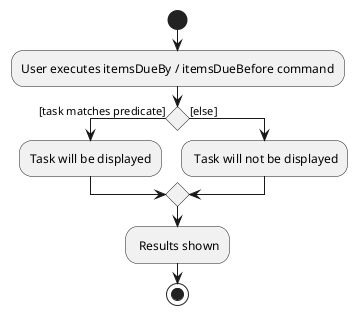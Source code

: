 @startuml
start
:User executes itemsDueBy / itemsDueBefore command;

'Since the beta syntax does not support placing the condition outside the
'diamond we place it as the true branch instead.

if () then ([task matches predicate])
    :Task will be displayed;
else ([else])
    : Task will not be displayed;
endif
    : Results shown;
stop
@enduml

